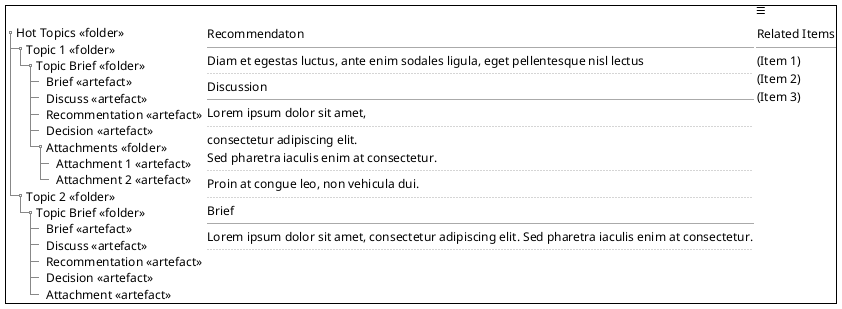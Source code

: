 @startsalt
{+
. | . | <&menu>
{T
 + Hot Topics <<folder>>
 ++ Topic 1 <<folder>>
 +++ Topic Brief <<folder>>
 ++++ Brief <<artefact>>
 ++++ Discuss <<artefact>>
 ++++ Recommentation <<artefact>>
 ++++ Decision <<artefact>>
 ++++ Attachments <<folder>>
 +++++ Attachment 1 <<artefact>>
 +++++ Attachment 2 <<artefact>>
++ Topic 2 <<folder>>
 +++ Topic Brief <<folder>>
 ++++ Brief <<artefact>>
 ++++ Discuss <<artefact>>
 ++++ Recommentation <<artefact>>
 ++++ Decision <<artefact>>
 ++++ Attachment <<artefact>>
}{
  Recommendaton
  --
  Diam et egestas luctus, ante enim sodales ligula, eget pellentesque nisl lectus
  ..
  Discussion
  --
  Lorem ipsum dolor sit amet, 
  ..
  consectetur adipiscing elit. 
  Sed pharetra iaculis enim at consectetur. 
  ..
  Proin at congue leo, non vehicula dui. 
  ..
  Brief
  --
  Lorem ipsum dolor sit amet, consectetur adipiscing elit. Sed pharetra iaculis enim at consectetur.
  ..
}{
Related Items
--

(Item 1)
(Item 2)
(Item 3)

}
}
@endsalt